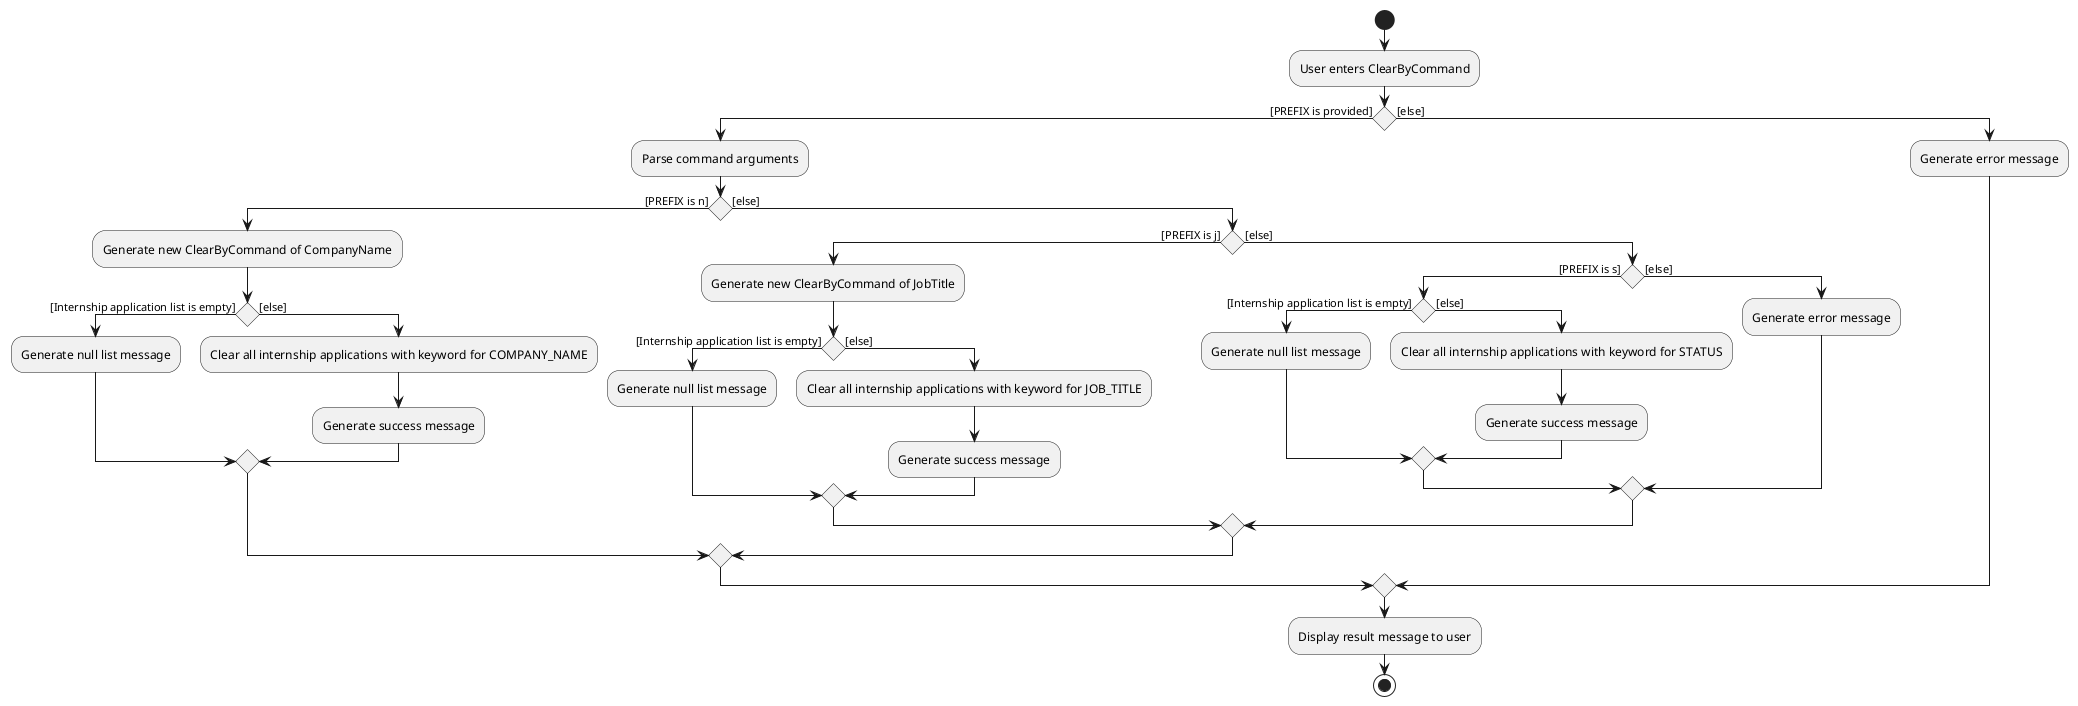 @startuml
start
:User enters ClearByCommand;
if () then ([PREFIX is provided])
    :Parse command arguments;
    if () then ([PREFIX is n])
        :Generate new ClearByCommand of CompanyName;
        if () then ([Internship application list is empty])
        :Generate null list message;
        else ([else])
        :Clear all internship applications with keyword for COMPANY_NAME;
        :Generate success message;
        endif
        else ([else])
            if () then ([PREFIX is j])
            :Generate new ClearByCommand of JobTitle;
            if () then ([Internship application list is empty])
            :Generate null list message;
            else ([else])
            :Clear all internship applications with keyword for JOB_TITLE;
            :Generate success message;
            endif
            else ([else])
                if () then ([PREFIX is s])
                if () then ([Internship application list is empty])
                :Generate null list message;
                else ([else])
                :Clear all internship applications with keyword for STATUS;
                :Generate success message;
                endif
                else ([else])
                :Generate error message;
                endif
            endif
        endif
    else ([else])
    :Generate error message;
endif
:Display result message to user;
stop


@enduml
